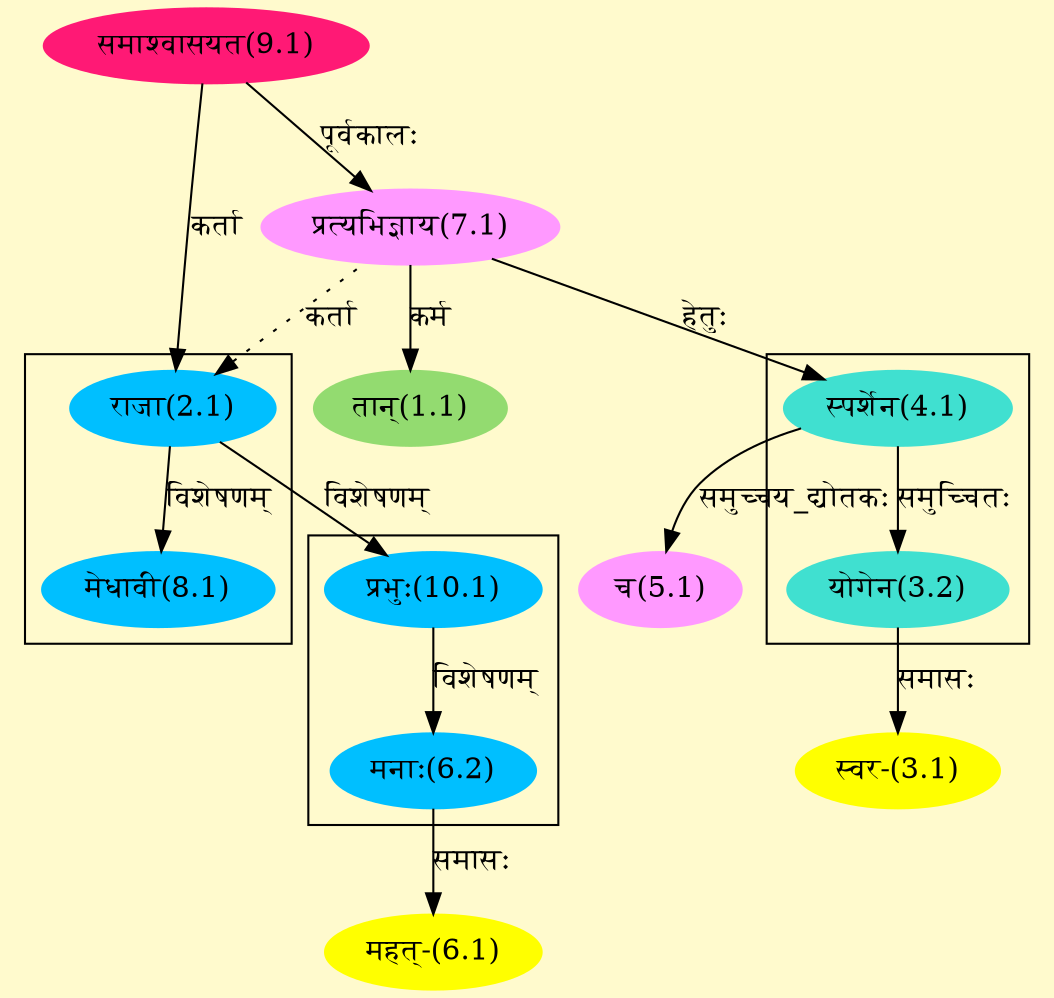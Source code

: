 digraph G{
rankdir=BT;
 compound=true;
 bgcolor="lemonchiffon1";

subgraph cluster_1{
Node3_2 [style=filled, color="#40E0D0" label = "योगेन(3.2)"]
Node4_1 [style=filled, color="#40E0D0" label = "स्पर्शेन(4.1)"]

}

subgraph cluster_2{
Node6_2 [style=filled, color="#00BFFF" label = "मनाः(6.2)"]
Node10_1 [style=filled, color="#00BFFF" label = "प्रभुः(10.1)"]

}

subgraph cluster_3{
Node8_1 [style=filled, color="#00BFFF" label = "मेधावी(8.1)"]
Node2_1 [style=filled, color="#00BFFF" label = "राजा(2.1)"]
Node10_1 [style=filled, color="#00BFFF" label = "प्रभुः(10.1)"]

}
Node1_1 [style=filled, color="#93DB70" label = "तान्(1.1)"]
Node7_1 [style=filled, color="#FF99FF" label = "प्रत्यभिज्ञाय(7.1)"]
Node2_1 [style=filled, color="#00BFFF" label = "राजा(2.1)"]
Node9_1 [style=filled, color="#FF1975" label = "समाश्वासयत(9.1)"]
Node3_1 [style=filled, color="#FFFF00" label = "स्वर-(3.1)"]
Node3_2 [style=filled, color="#40E0D0" label = "योगेन(3.2)"]
Node4_1 [style=filled, color="#40E0D0" label = "स्पर्शेन(4.1)"]
Node5_1 [style=filled, color="#FF99FF" label = "च(5.1)"]
Node6_1 [style=filled, color="#FFFF00" label = "महत्-(6.1)"]
Node6_2 [style=filled, color="#00BFFF" label = "मनाः(6.2)"]
/* Start of Relations section */

Node1_1 -> Node7_1 [  label="कर्म"  dir="back" ]
Node2_1 -> Node9_1 [  label="कर्ता"  dir="back" ]
Node2_1 -> Node7_1 [ style=dotted label="कर्ता"  dir="back" ]
Node3_1 -> Node3_2 [  label="समासः"  dir="back" ]
Node3_2 -> Node4_1 [  label="समुच्चितः"  dir="back" ]
Node4_1 -> Node7_1 [  label="हेतुः"  dir="back" ]
Node5_1 -> Node4_1 [  label="समुच्चय_द्योतकः"  dir="back" ]
Node6_1 -> Node6_2 [  label="समासः"  dir="back" ]
Node6_2 -> Node10_1 [  label="विशेषणम्"  dir="back" ]
Node7_1 -> Node9_1 [  label="पूर्वकालः"  dir="back" ]
Node8_1 -> Node2_1 [  label="विशेषणम्"  dir="back" ]
Node10_1 -> Node2_1 [  label="विशेषणम्"  dir="back" ]
}

